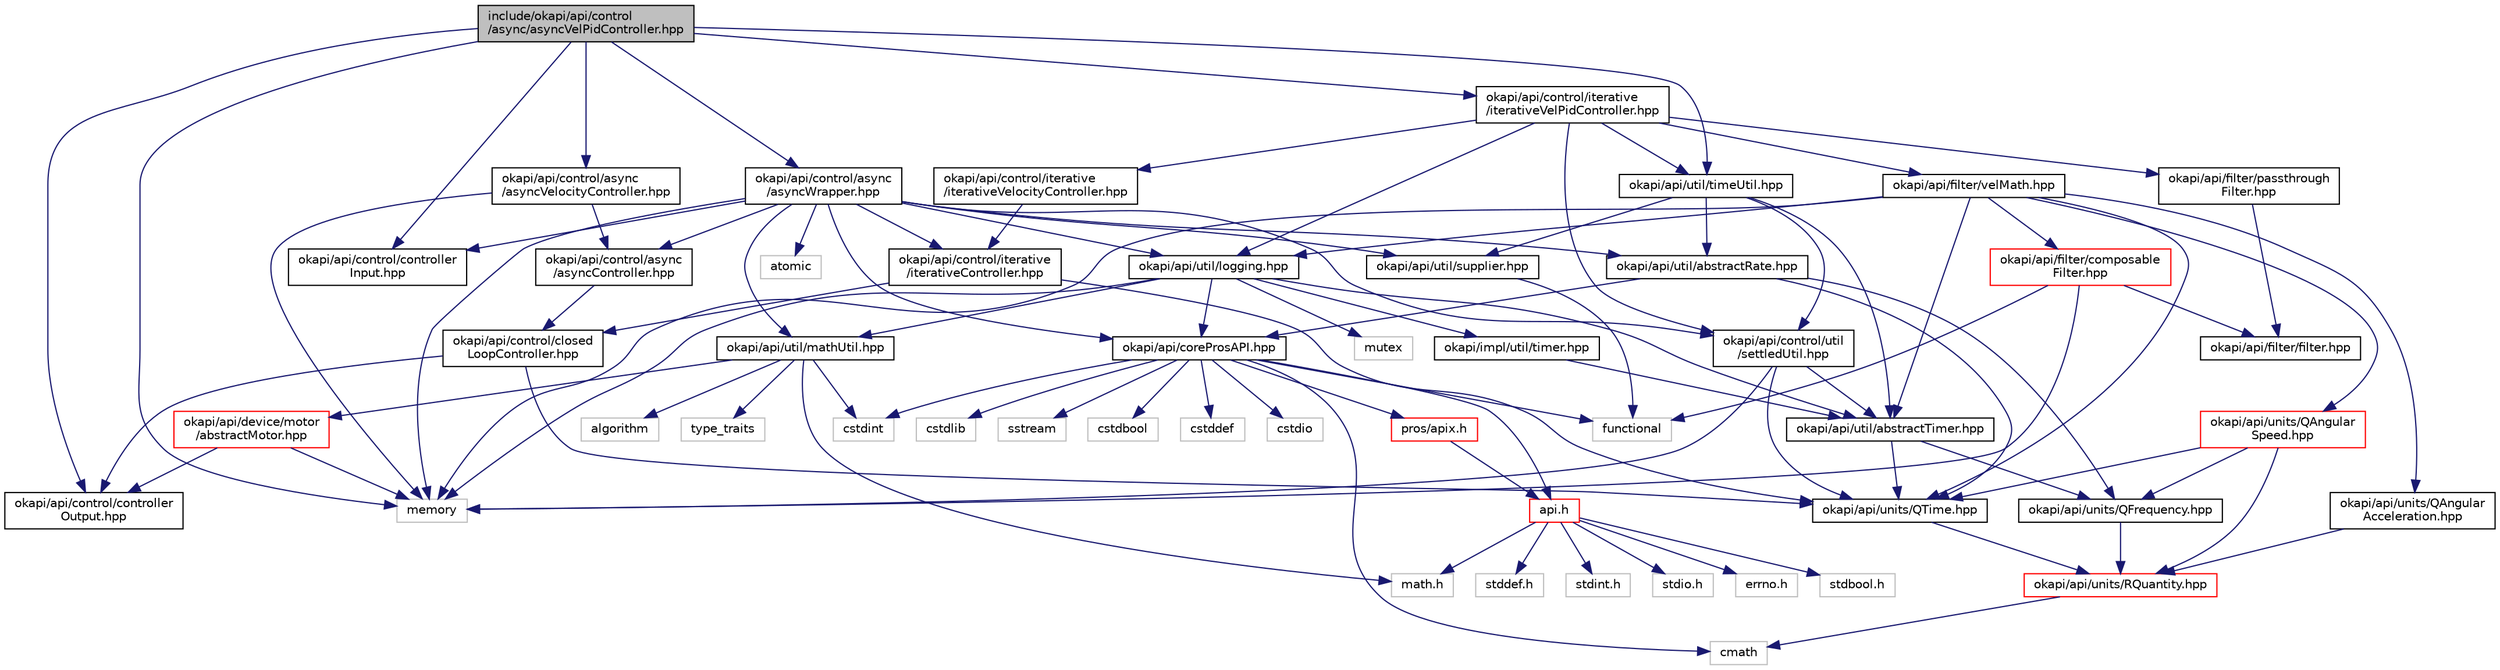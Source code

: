 digraph "include/okapi/api/control/async/asyncVelPidController.hpp"
{
 // LATEX_PDF_SIZE
  edge [fontname="Helvetica",fontsize="10",labelfontname="Helvetica",labelfontsize="10"];
  node [fontname="Helvetica",fontsize="10",shape=record];
  Node1 [label="include/okapi/api/control\l/async/asyncVelPidController.hpp",height=0.2,width=0.4,color="black", fillcolor="grey75", style="filled", fontcolor="black",tooltip=" "];
  Node1 -> Node2 [color="midnightblue",fontsize="10",style="solid"];
  Node2 [label="memory",height=0.2,width=0.4,color="grey75", fillcolor="white", style="filled",tooltip=" "];
  Node1 -> Node3 [color="midnightblue",fontsize="10",style="solid"];
  Node3 [label="okapi/api/control/async\l/asyncVelocityController.hpp",height=0.2,width=0.4,color="black", fillcolor="white", style="filled",URL="$asyncVelocityController_8hpp.html",tooltip=" "];
  Node3 -> Node2 [color="midnightblue",fontsize="10",style="solid"];
  Node3 -> Node4 [color="midnightblue",fontsize="10",style="solid"];
  Node4 [label="okapi/api/control/async\l/asyncController.hpp",height=0.2,width=0.4,color="black", fillcolor="white", style="filled",URL="$asyncController_8hpp.html",tooltip=" "];
  Node4 -> Node5 [color="midnightblue",fontsize="10",style="solid"];
  Node5 [label="okapi/api/control/closed\lLoopController.hpp",height=0.2,width=0.4,color="black", fillcolor="white", style="filled",URL="$closedLoopController_8hpp.html",tooltip=" "];
  Node5 -> Node6 [color="midnightblue",fontsize="10",style="solid"];
  Node6 [label="okapi/api/control/controller\lOutput.hpp",height=0.2,width=0.4,color="black", fillcolor="white", style="filled",URL="$controllerOutput_8hpp.html",tooltip=" "];
  Node5 -> Node7 [color="midnightblue",fontsize="10",style="solid"];
  Node7 [label="okapi/api/units/QTime.hpp",height=0.2,width=0.4,color="black", fillcolor="white", style="filled",URL="$QTime_8hpp.html",tooltip=" "];
  Node7 -> Node8 [color="midnightblue",fontsize="10",style="solid"];
  Node8 [label="okapi/api/units/RQuantity.hpp",height=0.2,width=0.4,color="red", fillcolor="white", style="filled",URL="$RQuantity_8hpp.html",tooltip=" "];
  Node8 -> Node9 [color="midnightblue",fontsize="10",style="solid"];
  Node9 [label="cmath",height=0.2,width=0.4,color="grey75", fillcolor="white", style="filled",tooltip=" "];
  Node1 -> Node11 [color="midnightblue",fontsize="10",style="solid"];
  Node11 [label="okapi/api/control/async\l/asyncWrapper.hpp",height=0.2,width=0.4,color="black", fillcolor="white", style="filled",URL="$asyncWrapper_8hpp.html",tooltip=" "];
  Node11 -> Node12 [color="midnightblue",fontsize="10",style="solid"];
  Node12 [label="atomic",height=0.2,width=0.4,color="grey75", fillcolor="white", style="filled",tooltip=" "];
  Node11 -> Node2 [color="midnightblue",fontsize="10",style="solid"];
  Node11 -> Node4 [color="midnightblue",fontsize="10",style="solid"];
  Node11 -> Node13 [color="midnightblue",fontsize="10",style="solid"];
  Node13 [label="okapi/api/control/controller\lInput.hpp",height=0.2,width=0.4,color="black", fillcolor="white", style="filled",URL="$controllerInput_8hpp.html",tooltip=" "];
  Node11 -> Node14 [color="midnightblue",fontsize="10",style="solid"];
  Node14 [label="okapi/api/control/iterative\l/iterativeController.hpp",height=0.2,width=0.4,color="black", fillcolor="white", style="filled",URL="$iterativeController_8hpp.html",tooltip=" "];
  Node14 -> Node5 [color="midnightblue",fontsize="10",style="solid"];
  Node14 -> Node7 [color="midnightblue",fontsize="10",style="solid"];
  Node11 -> Node15 [color="midnightblue",fontsize="10",style="solid"];
  Node15 [label="okapi/api/control/util\l/settledUtil.hpp",height=0.2,width=0.4,color="black", fillcolor="white", style="filled",URL="$settledUtil_8hpp.html",tooltip=" "];
  Node15 -> Node2 [color="midnightblue",fontsize="10",style="solid"];
  Node15 -> Node7 [color="midnightblue",fontsize="10",style="solid"];
  Node15 -> Node16 [color="midnightblue",fontsize="10",style="solid"];
  Node16 [label="okapi/api/util/abstractTimer.hpp",height=0.2,width=0.4,color="black", fillcolor="white", style="filled",URL="$abstractTimer_8hpp.html",tooltip=" "];
  Node16 -> Node17 [color="midnightblue",fontsize="10",style="solid"];
  Node17 [label="okapi/api/units/QFrequency.hpp",height=0.2,width=0.4,color="black", fillcolor="white", style="filled",URL="$QFrequency_8hpp.html",tooltip=" "];
  Node17 -> Node8 [color="midnightblue",fontsize="10",style="solid"];
  Node16 -> Node7 [color="midnightblue",fontsize="10",style="solid"];
  Node11 -> Node18 [color="midnightblue",fontsize="10",style="solid"];
  Node18 [label="okapi/api/coreProsAPI.hpp",height=0.2,width=0.4,color="black", fillcolor="white", style="filled",URL="$coreProsAPI_8hpp.html",tooltip=" "];
  Node18 -> Node9 [color="midnightblue",fontsize="10",style="solid"];
  Node18 -> Node19 [color="midnightblue",fontsize="10",style="solid"];
  Node19 [label="cstdbool",height=0.2,width=0.4,color="grey75", fillcolor="white", style="filled",tooltip=" "];
  Node18 -> Node20 [color="midnightblue",fontsize="10",style="solid"];
  Node20 [label="cstddef",height=0.2,width=0.4,color="grey75", fillcolor="white", style="filled",tooltip=" "];
  Node18 -> Node21 [color="midnightblue",fontsize="10",style="solid"];
  Node21 [label="cstdint",height=0.2,width=0.4,color="grey75", fillcolor="white", style="filled",tooltip=" "];
  Node18 -> Node22 [color="midnightblue",fontsize="10",style="solid"];
  Node22 [label="cstdio",height=0.2,width=0.4,color="grey75", fillcolor="white", style="filled",tooltip=" "];
  Node18 -> Node23 [color="midnightblue",fontsize="10",style="solid"];
  Node23 [label="cstdlib",height=0.2,width=0.4,color="grey75", fillcolor="white", style="filled",tooltip=" "];
  Node18 -> Node24 [color="midnightblue",fontsize="10",style="solid"];
  Node24 [label="functional",height=0.2,width=0.4,color="grey75", fillcolor="white", style="filled",tooltip=" "];
  Node18 -> Node25 [color="midnightblue",fontsize="10",style="solid"];
  Node25 [label="sstream",height=0.2,width=0.4,color="grey75", fillcolor="white", style="filled",tooltip=" "];
  Node18 -> Node26 [color="midnightblue",fontsize="10",style="solid"];
  Node26 [label="api.h",height=0.2,width=0.4,color="red", fillcolor="white", style="filled",URL="$api_8h.html",tooltip=" "];
  Node26 -> Node27 [color="midnightblue",fontsize="10",style="solid"];
  Node27 [label="errno.h",height=0.2,width=0.4,color="grey75", fillcolor="white", style="filled",tooltip=" "];
  Node26 -> Node28 [color="midnightblue",fontsize="10",style="solid"];
  Node28 [label="math.h",height=0.2,width=0.4,color="grey75", fillcolor="white", style="filled",tooltip=" "];
  Node26 -> Node29 [color="midnightblue",fontsize="10",style="solid"];
  Node29 [label="stdbool.h",height=0.2,width=0.4,color="grey75", fillcolor="white", style="filled",tooltip=" "];
  Node26 -> Node30 [color="midnightblue",fontsize="10",style="solid"];
  Node30 [label="stddef.h",height=0.2,width=0.4,color="grey75", fillcolor="white", style="filled",tooltip=" "];
  Node26 -> Node31 [color="midnightblue",fontsize="10",style="solid"];
  Node31 [label="stdint.h",height=0.2,width=0.4,color="grey75", fillcolor="white", style="filled",tooltip=" "];
  Node26 -> Node32 [color="midnightblue",fontsize="10",style="solid"];
  Node32 [label="stdio.h",height=0.2,width=0.4,color="grey75", fillcolor="white", style="filled",tooltip=" "];
  Node18 -> Node118 [color="midnightblue",fontsize="10",style="solid"];
  Node118 [label="pros/apix.h",height=0.2,width=0.4,color="red", fillcolor="white", style="filled",URL="$apix_8h.html",tooltip=" "];
  Node118 -> Node26 [color="midnightblue",fontsize="10",style="solid"];
  Node11 -> Node120 [color="midnightblue",fontsize="10",style="solid"];
  Node120 [label="okapi/api/util/abstractRate.hpp",height=0.2,width=0.4,color="black", fillcolor="white", style="filled",URL="$abstractRate_8hpp.html",tooltip=" "];
  Node120 -> Node18 [color="midnightblue",fontsize="10",style="solid"];
  Node120 -> Node17 [color="midnightblue",fontsize="10",style="solid"];
  Node120 -> Node7 [color="midnightblue",fontsize="10",style="solid"];
  Node11 -> Node121 [color="midnightblue",fontsize="10",style="solid"];
  Node121 [label="okapi/api/util/logging.hpp",height=0.2,width=0.4,color="black", fillcolor="white", style="filled",URL="$logging_8hpp.html",tooltip=" "];
  Node121 -> Node2 [color="midnightblue",fontsize="10",style="solid"];
  Node121 -> Node122 [color="midnightblue",fontsize="10",style="solid"];
  Node122 [label="mutex",height=0.2,width=0.4,color="grey75", fillcolor="white", style="filled",tooltip=" "];
  Node121 -> Node18 [color="midnightblue",fontsize="10",style="solid"];
  Node121 -> Node16 [color="midnightblue",fontsize="10",style="solid"];
  Node121 -> Node123 [color="midnightblue",fontsize="10",style="solid"];
  Node123 [label="okapi/api/util/mathUtil.hpp",height=0.2,width=0.4,color="black", fillcolor="white", style="filled",URL="$mathUtil_8hpp.html",tooltip=" "];
  Node123 -> Node28 [color="midnightblue",fontsize="10",style="solid"];
  Node123 -> Node124 [color="midnightblue",fontsize="10",style="solid"];
  Node124 [label="algorithm",height=0.2,width=0.4,color="grey75", fillcolor="white", style="filled",tooltip=" "];
  Node123 -> Node21 [color="midnightblue",fontsize="10",style="solid"];
  Node123 -> Node125 [color="midnightblue",fontsize="10",style="solid"];
  Node125 [label="type_traits",height=0.2,width=0.4,color="grey75", fillcolor="white", style="filled",tooltip=" "];
  Node123 -> Node126 [color="midnightblue",fontsize="10",style="solid"];
  Node126 [label="okapi/api/device/motor\l/abstractMotor.hpp",height=0.2,width=0.4,color="red", fillcolor="white", style="filled",URL="$abstractMotor_8hpp.html",tooltip=" "];
  Node126 -> Node2 [color="midnightblue",fontsize="10",style="solid"];
  Node126 -> Node6 [color="midnightblue",fontsize="10",style="solid"];
  Node121 -> Node129 [color="midnightblue",fontsize="10",style="solid"];
  Node129 [label="okapi/impl/util/timer.hpp",height=0.2,width=0.4,color="black", fillcolor="white", style="filled",URL="$okapi_2impl_2util_2timer_8hpp.html",tooltip=" "];
  Node129 -> Node16 [color="midnightblue",fontsize="10",style="solid"];
  Node11 -> Node123 [color="midnightblue",fontsize="10",style="solid"];
  Node11 -> Node130 [color="midnightblue",fontsize="10",style="solid"];
  Node130 [label="okapi/api/util/supplier.hpp",height=0.2,width=0.4,color="black", fillcolor="white", style="filled",URL="$supplier_8hpp.html",tooltip=" "];
  Node130 -> Node24 [color="midnightblue",fontsize="10",style="solid"];
  Node1 -> Node13 [color="midnightblue",fontsize="10",style="solid"];
  Node1 -> Node6 [color="midnightblue",fontsize="10",style="solid"];
  Node1 -> Node131 [color="midnightblue",fontsize="10",style="solid"];
  Node131 [label="okapi/api/control/iterative\l/iterativeVelPidController.hpp",height=0.2,width=0.4,color="black", fillcolor="white", style="filled",URL="$iterativeVelPidController_8hpp.html",tooltip=" "];
  Node131 -> Node132 [color="midnightblue",fontsize="10",style="solid"];
  Node132 [label="okapi/api/control/iterative\l/iterativeVelocityController.hpp",height=0.2,width=0.4,color="black", fillcolor="white", style="filled",URL="$iterativeVelocityController_8hpp.html",tooltip=" "];
  Node132 -> Node14 [color="midnightblue",fontsize="10",style="solid"];
  Node131 -> Node15 [color="midnightblue",fontsize="10",style="solid"];
  Node131 -> Node133 [color="midnightblue",fontsize="10",style="solid"];
  Node133 [label="okapi/api/filter/passthrough\lFilter.hpp",height=0.2,width=0.4,color="black", fillcolor="white", style="filled",URL="$passthroughFilter_8hpp.html",tooltip=" "];
  Node133 -> Node134 [color="midnightblue",fontsize="10",style="solid"];
  Node134 [label="okapi/api/filter/filter.hpp",height=0.2,width=0.4,color="black", fillcolor="white", style="filled",URL="$filter_8hpp.html",tooltip=" "];
  Node131 -> Node135 [color="midnightblue",fontsize="10",style="solid"];
  Node135 [label="okapi/api/filter/velMath.hpp",height=0.2,width=0.4,color="black", fillcolor="white", style="filled",URL="$velMath_8hpp.html",tooltip=" "];
  Node135 -> Node2 [color="midnightblue",fontsize="10",style="solid"];
  Node135 -> Node136 [color="midnightblue",fontsize="10",style="solid"];
  Node136 [label="okapi/api/filter/composable\lFilter.hpp",height=0.2,width=0.4,color="red", fillcolor="white", style="filled",URL="$composableFilter_8hpp.html",tooltip=" "];
  Node136 -> Node24 [color="midnightblue",fontsize="10",style="solid"];
  Node136 -> Node2 [color="midnightblue",fontsize="10",style="solid"];
  Node136 -> Node134 [color="midnightblue",fontsize="10",style="solid"];
  Node135 -> Node139 [color="midnightblue",fontsize="10",style="solid"];
  Node139 [label="okapi/api/units/QAngular\lAcceleration.hpp",height=0.2,width=0.4,color="black", fillcolor="white", style="filled",URL="$QAngularAcceleration_8hpp.html",tooltip=" "];
  Node139 -> Node8 [color="midnightblue",fontsize="10",style="solid"];
  Node135 -> Node140 [color="midnightblue",fontsize="10",style="solid"];
  Node140 [label="okapi/api/units/QAngular\lSpeed.hpp",height=0.2,width=0.4,color="red", fillcolor="white", style="filled",URL="$QAngularSpeed_8hpp.html",tooltip=" "];
  Node140 -> Node17 [color="midnightblue",fontsize="10",style="solid"];
  Node140 -> Node7 [color="midnightblue",fontsize="10",style="solid"];
  Node140 -> Node8 [color="midnightblue",fontsize="10",style="solid"];
  Node135 -> Node7 [color="midnightblue",fontsize="10",style="solid"];
  Node135 -> Node16 [color="midnightblue",fontsize="10",style="solid"];
  Node135 -> Node121 [color="midnightblue",fontsize="10",style="solid"];
  Node131 -> Node121 [color="midnightblue",fontsize="10",style="solid"];
  Node131 -> Node142 [color="midnightblue",fontsize="10",style="solid"];
  Node142 [label="okapi/api/util/timeUtil.hpp",height=0.2,width=0.4,color="black", fillcolor="white", style="filled",URL="$timeUtil_8hpp.html",tooltip=" "];
  Node142 -> Node15 [color="midnightblue",fontsize="10",style="solid"];
  Node142 -> Node120 [color="midnightblue",fontsize="10",style="solid"];
  Node142 -> Node16 [color="midnightblue",fontsize="10",style="solid"];
  Node142 -> Node130 [color="midnightblue",fontsize="10",style="solid"];
  Node1 -> Node142 [color="midnightblue",fontsize="10",style="solid"];
}
